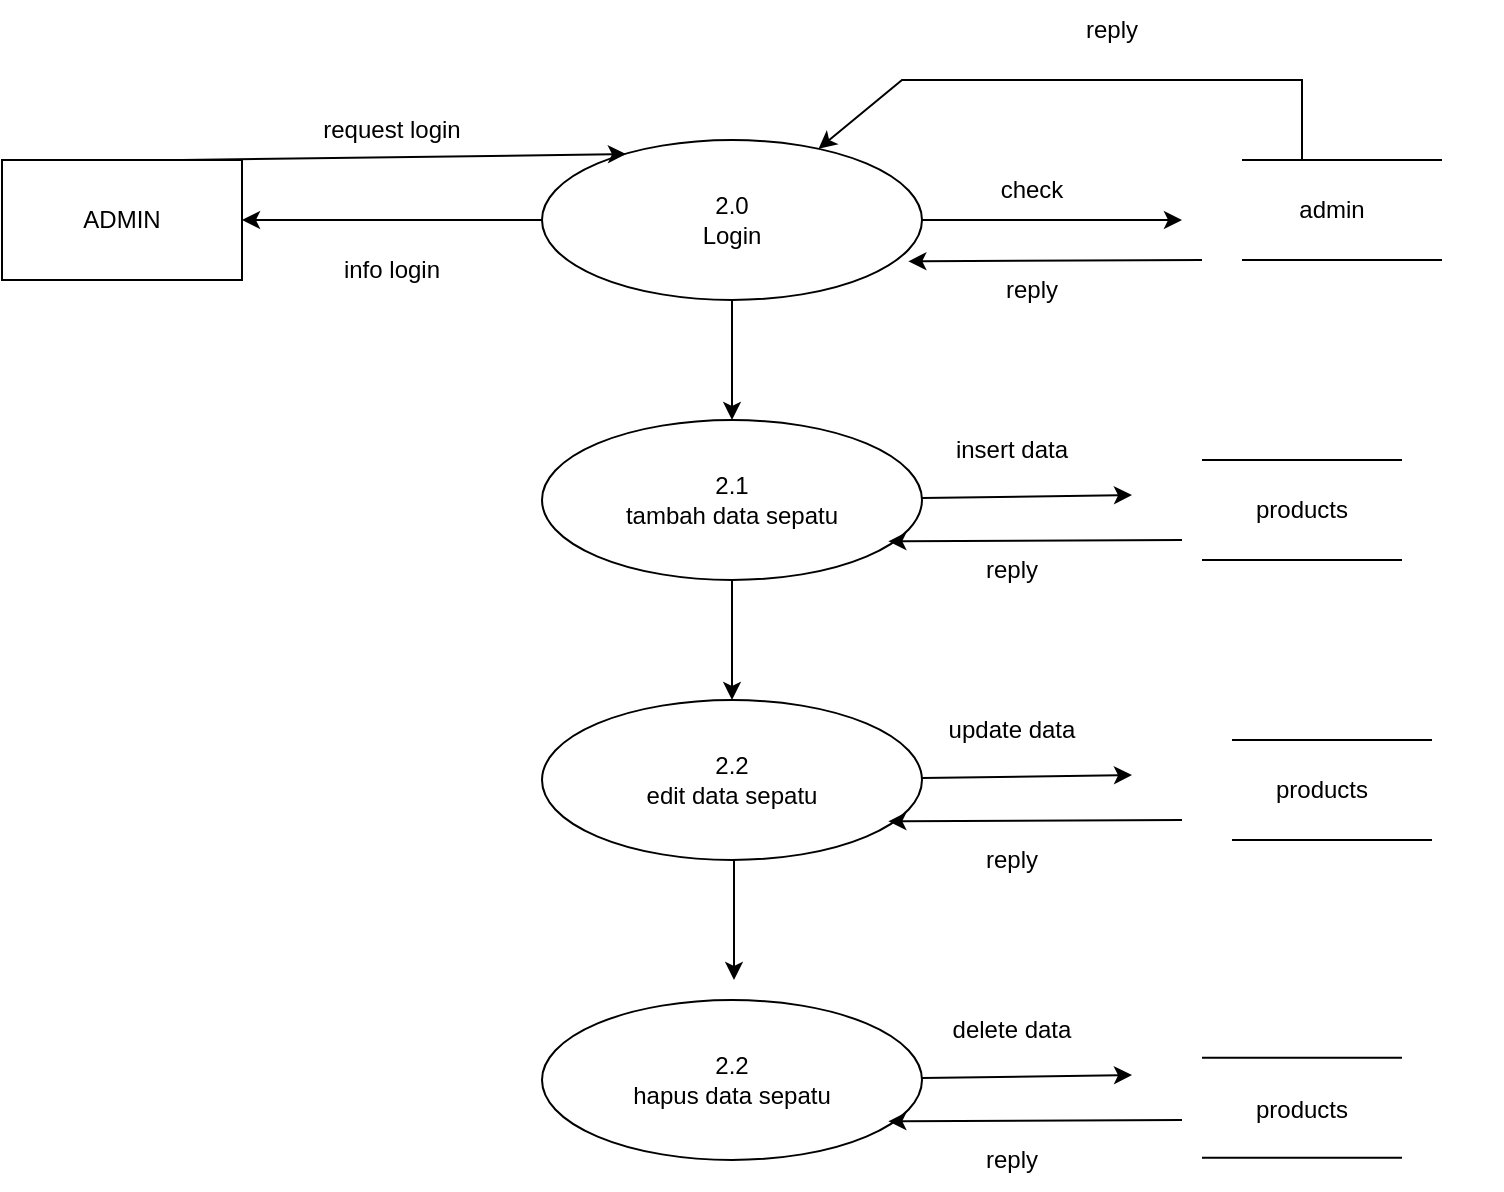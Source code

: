 <mxfile version="20.0.3" type="github">
  <diagram id="KJ87jfpzBBWs1cjpJGXJ" name="Page-1">
    <mxGraphModel dx="1021" dy="512" grid="1" gridSize="10" guides="1" tooltips="1" connect="1" arrows="1" fold="1" page="1" pageScale="1" pageWidth="850" pageHeight="1100" math="0" shadow="0">
      <root>
        <mxCell id="0" />
        <mxCell id="1" parent="0" />
        <mxCell id="3yrh_qhIR_IRZOxZDyMh-1" value="2.0&lt;br&gt;Login" style="ellipse;whiteSpace=wrap;html=1;" vertex="1" parent="1">
          <mxGeometry x="450" y="390" width="190" height="80" as="geometry" />
        </mxCell>
        <mxCell id="3yrh_qhIR_IRZOxZDyMh-2" value="ADMIN" style="rounded=0;whiteSpace=wrap;html=1;" vertex="1" parent="1">
          <mxGeometry x="180" y="400" width="120" height="60" as="geometry" />
        </mxCell>
        <mxCell id="3yrh_qhIR_IRZOxZDyMh-3" value="" style="endArrow=classic;html=1;rounded=0;exitX=0.75;exitY=0;exitDx=0;exitDy=0;entryX=0.221;entryY=0.088;entryDx=0;entryDy=0;entryPerimeter=0;" edge="1" parent="1" source="3yrh_qhIR_IRZOxZDyMh-2" target="3yrh_qhIR_IRZOxZDyMh-1">
          <mxGeometry width="50" height="50" relative="1" as="geometry">
            <mxPoint x="530" y="470" as="sourcePoint" />
            <mxPoint x="580" y="420" as="targetPoint" />
          </mxGeometry>
        </mxCell>
        <mxCell id="3yrh_qhIR_IRZOxZDyMh-4" value="request login" style="text;html=1;strokeColor=none;fillColor=none;align=center;verticalAlign=middle;whiteSpace=wrap;rounded=0;" vertex="1" parent="1">
          <mxGeometry x="290" y="370" width="170" height="30" as="geometry" />
        </mxCell>
        <mxCell id="3yrh_qhIR_IRZOxZDyMh-5" value="" style="endArrow=classic;html=1;rounded=0;" edge="1" parent="1" source="3yrh_qhIR_IRZOxZDyMh-1">
          <mxGeometry width="50" height="50" relative="1" as="geometry">
            <mxPoint x="570" y="440" as="sourcePoint" />
            <mxPoint x="770" y="430" as="targetPoint" />
          </mxGeometry>
        </mxCell>
        <mxCell id="3yrh_qhIR_IRZOxZDyMh-6" value="check" style="text;html=1;strokeColor=none;fillColor=none;align=center;verticalAlign=middle;whiteSpace=wrap;rounded=0;" vertex="1" parent="1">
          <mxGeometry x="610" y="400" width="170" height="30" as="geometry" />
        </mxCell>
        <mxCell id="3yrh_qhIR_IRZOxZDyMh-7" value="" style="endArrow=classic;html=1;rounded=0;exitX=0.5;exitY=0;exitDx=0;exitDy=0;" edge="1" parent="1" target="3yrh_qhIR_IRZOxZDyMh-1">
          <mxGeometry width="50" height="50" relative="1" as="geometry">
            <mxPoint x="830" y="400" as="sourcePoint" />
            <mxPoint x="580" y="430" as="targetPoint" />
            <Array as="points">
              <mxPoint x="830" y="360" />
              <mxPoint x="630" y="360" />
            </Array>
          </mxGeometry>
        </mxCell>
        <mxCell id="3yrh_qhIR_IRZOxZDyMh-8" value="reply" style="text;html=1;strokeColor=none;fillColor=none;align=center;verticalAlign=middle;whiteSpace=wrap;rounded=0;" vertex="1" parent="1">
          <mxGeometry x="650" y="320" width="170" height="30" as="geometry" />
        </mxCell>
        <mxCell id="3yrh_qhIR_IRZOxZDyMh-9" value="" style="endArrow=classic;html=1;rounded=0;" edge="1" parent="1" source="3yrh_qhIR_IRZOxZDyMh-1" target="3yrh_qhIR_IRZOxZDyMh-2">
          <mxGeometry width="50" height="50" relative="1" as="geometry">
            <mxPoint x="530" y="480" as="sourcePoint" />
            <mxPoint x="580" y="430" as="targetPoint" />
          </mxGeometry>
        </mxCell>
        <mxCell id="3yrh_qhIR_IRZOxZDyMh-10" value="info login" style="text;html=1;strokeColor=none;fillColor=none;align=center;verticalAlign=middle;whiteSpace=wrap;rounded=0;" vertex="1" parent="1">
          <mxGeometry x="290" y="440" width="170" height="30" as="geometry" />
        </mxCell>
        <mxCell id="3yrh_qhIR_IRZOxZDyMh-11" value="2.1&lt;br&gt;tambah data sepatu" style="ellipse;whiteSpace=wrap;html=1;" vertex="1" parent="1">
          <mxGeometry x="450" y="530" width="190" height="80" as="geometry" />
        </mxCell>
        <mxCell id="3yrh_qhIR_IRZOxZDyMh-12" value="" style="endArrow=none;html=1;rounded=0;" edge="1" parent="1">
          <mxGeometry width="50" height="50" relative="1" as="geometry">
            <mxPoint x="800" y="400" as="sourcePoint" />
            <mxPoint x="900" y="400" as="targetPoint" />
          </mxGeometry>
        </mxCell>
        <mxCell id="3yrh_qhIR_IRZOxZDyMh-13" value="" style="endArrow=none;html=1;rounded=0;" edge="1" parent="1">
          <mxGeometry width="50" height="50" relative="1" as="geometry">
            <mxPoint x="800" y="450" as="sourcePoint" />
            <mxPoint x="900" y="450" as="targetPoint" />
          </mxGeometry>
        </mxCell>
        <mxCell id="3yrh_qhIR_IRZOxZDyMh-14" value="admin" style="text;html=1;strokeColor=none;fillColor=none;align=center;verticalAlign=middle;whiteSpace=wrap;rounded=0;" vertex="1" parent="1">
          <mxGeometry x="760" y="410" width="170" height="30" as="geometry" />
        </mxCell>
        <mxCell id="3yrh_qhIR_IRZOxZDyMh-15" value="" style="endArrow=none;html=1;rounded=0;" edge="1" parent="1">
          <mxGeometry width="50" height="50" relative="1" as="geometry">
            <mxPoint x="780" y="550" as="sourcePoint" />
            <mxPoint x="880" y="550" as="targetPoint" />
          </mxGeometry>
        </mxCell>
        <mxCell id="3yrh_qhIR_IRZOxZDyMh-16" value="" style="endArrow=none;html=1;rounded=0;" edge="1" parent="1">
          <mxGeometry width="50" height="50" relative="1" as="geometry">
            <mxPoint x="780" y="600" as="sourcePoint" />
            <mxPoint x="880" y="600" as="targetPoint" />
          </mxGeometry>
        </mxCell>
        <mxCell id="3yrh_qhIR_IRZOxZDyMh-17" value="products" style="text;html=1;strokeColor=none;fillColor=none;align=center;verticalAlign=middle;whiteSpace=wrap;rounded=0;" vertex="1" parent="1">
          <mxGeometry x="745" y="560" width="170" height="30" as="geometry" />
        </mxCell>
        <mxCell id="3yrh_qhIR_IRZOxZDyMh-18" value="insert data" style="text;html=1;strokeColor=none;fillColor=none;align=center;verticalAlign=middle;whiteSpace=wrap;rounded=0;" vertex="1" parent="1">
          <mxGeometry x="600" y="530" width="170" height="30" as="geometry" />
        </mxCell>
        <mxCell id="3yrh_qhIR_IRZOxZDyMh-19" value="" style="endArrow=classic;html=1;rounded=0;entryX=0;entryY=0.25;entryDx=0;entryDy=0;" edge="1" parent="1" source="3yrh_qhIR_IRZOxZDyMh-11" target="3yrh_qhIR_IRZOxZDyMh-17">
          <mxGeometry width="50" height="50" relative="1" as="geometry">
            <mxPoint x="580" y="470" as="sourcePoint" />
            <mxPoint x="630" y="420" as="targetPoint" />
          </mxGeometry>
        </mxCell>
        <mxCell id="3yrh_qhIR_IRZOxZDyMh-20" value="" style="endArrow=classic;html=1;rounded=0;entryX=0.964;entryY=0.758;entryDx=0;entryDy=0;entryPerimeter=0;" edge="1" parent="1" target="3yrh_qhIR_IRZOxZDyMh-1">
          <mxGeometry width="50" height="50" relative="1" as="geometry">
            <mxPoint x="780" y="450" as="sourcePoint" />
            <mxPoint x="630" y="490" as="targetPoint" />
          </mxGeometry>
        </mxCell>
        <mxCell id="3yrh_qhIR_IRZOxZDyMh-21" value="reply" style="text;html=1;strokeColor=none;fillColor=none;align=center;verticalAlign=middle;whiteSpace=wrap;rounded=0;" vertex="1" parent="1">
          <mxGeometry x="610" y="450" width="170" height="30" as="geometry" />
        </mxCell>
        <mxCell id="3yrh_qhIR_IRZOxZDyMh-22" value="2.2&lt;br&gt;edit data sepatu" style="ellipse;whiteSpace=wrap;html=1;" vertex="1" parent="1">
          <mxGeometry x="450" y="670" width="190" height="80" as="geometry" />
        </mxCell>
        <mxCell id="3yrh_qhIR_IRZOxZDyMh-23" value="" style="endArrow=classic;html=1;rounded=0;" edge="1" parent="1" source="3yrh_qhIR_IRZOxZDyMh-1" target="3yrh_qhIR_IRZOxZDyMh-11">
          <mxGeometry width="50" height="50" relative="1" as="geometry">
            <mxPoint x="550" y="590" as="sourcePoint" />
            <mxPoint x="600" y="540" as="targetPoint" />
          </mxGeometry>
        </mxCell>
        <mxCell id="3yrh_qhIR_IRZOxZDyMh-24" value="" style="endArrow=classic;html=1;rounded=0;" edge="1" parent="1" source="3yrh_qhIR_IRZOxZDyMh-11" target="3yrh_qhIR_IRZOxZDyMh-22">
          <mxGeometry width="50" height="50" relative="1" as="geometry">
            <mxPoint x="555" y="480" as="sourcePoint" />
            <mxPoint x="555" y="540" as="targetPoint" />
          </mxGeometry>
        </mxCell>
        <mxCell id="3yrh_qhIR_IRZOxZDyMh-25" value="" style="endArrow=classic;html=1;rounded=0;entryX=0.964;entryY=0.758;entryDx=0;entryDy=0;entryPerimeter=0;" edge="1" parent="1">
          <mxGeometry width="50" height="50" relative="1" as="geometry">
            <mxPoint x="770" y="590" as="sourcePoint" />
            <mxPoint x="623.16" y="590.64" as="targetPoint" />
          </mxGeometry>
        </mxCell>
        <mxCell id="3yrh_qhIR_IRZOxZDyMh-26" value="reply" style="text;html=1;strokeColor=none;fillColor=none;align=center;verticalAlign=middle;whiteSpace=wrap;rounded=0;" vertex="1" parent="1">
          <mxGeometry x="600" y="590" width="170" height="30" as="geometry" />
        </mxCell>
        <mxCell id="3yrh_qhIR_IRZOxZDyMh-30" value="update data" style="text;html=1;strokeColor=none;fillColor=none;align=center;verticalAlign=middle;whiteSpace=wrap;rounded=0;" vertex="1" parent="1">
          <mxGeometry x="600" y="670" width="170" height="30" as="geometry" />
        </mxCell>
        <mxCell id="3yrh_qhIR_IRZOxZDyMh-31" value="" style="endArrow=classic;html=1;rounded=0;entryX=0;entryY=0.25;entryDx=0;entryDy=0;" edge="1" parent="1">
          <mxGeometry width="50" height="50" relative="1" as="geometry">
            <mxPoint x="639.97" y="709.0" as="sourcePoint" />
            <mxPoint x="745" y="707.5" as="targetPoint" />
          </mxGeometry>
        </mxCell>
        <mxCell id="3yrh_qhIR_IRZOxZDyMh-32" value="" style="endArrow=classic;html=1;rounded=0;entryX=0.964;entryY=0.758;entryDx=0;entryDy=0;entryPerimeter=0;" edge="1" parent="1">
          <mxGeometry width="50" height="50" relative="1" as="geometry">
            <mxPoint x="770" y="730" as="sourcePoint" />
            <mxPoint x="623.16" y="730.64" as="targetPoint" />
          </mxGeometry>
        </mxCell>
        <mxCell id="3yrh_qhIR_IRZOxZDyMh-33" value="reply" style="text;html=1;strokeColor=none;fillColor=none;align=center;verticalAlign=middle;whiteSpace=wrap;rounded=0;" vertex="1" parent="1">
          <mxGeometry x="600" y="735" width="170" height="30" as="geometry" />
        </mxCell>
        <mxCell id="3yrh_qhIR_IRZOxZDyMh-35" value="2.2&lt;br&gt;hapus data sepatu" style="ellipse;whiteSpace=wrap;html=1;" vertex="1" parent="1">
          <mxGeometry x="450" y="820" width="190" height="80" as="geometry" />
        </mxCell>
        <mxCell id="3yrh_qhIR_IRZOxZDyMh-38" value="" style="endArrow=none;html=1;rounded=0;" edge="1" parent="1">
          <mxGeometry width="50" height="50" relative="1" as="geometry">
            <mxPoint x="795" y="690.0" as="sourcePoint" />
            <mxPoint x="895" y="690.0" as="targetPoint" />
          </mxGeometry>
        </mxCell>
        <mxCell id="3yrh_qhIR_IRZOxZDyMh-39" value="" style="endArrow=none;html=1;rounded=0;" edge="1" parent="1">
          <mxGeometry width="50" height="50" relative="1" as="geometry">
            <mxPoint x="795" y="740.0" as="sourcePoint" />
            <mxPoint x="895" y="740.0" as="targetPoint" />
          </mxGeometry>
        </mxCell>
        <mxCell id="3yrh_qhIR_IRZOxZDyMh-40" value="" style="endArrow=none;html=1;rounded=0;" edge="1" parent="1">
          <mxGeometry width="50" height="50" relative="1" as="geometry">
            <mxPoint x="780" y="848.82" as="sourcePoint" />
            <mxPoint x="880" y="848.82" as="targetPoint" />
          </mxGeometry>
        </mxCell>
        <mxCell id="3yrh_qhIR_IRZOxZDyMh-41" value="" style="endArrow=none;html=1;rounded=0;" edge="1" parent="1">
          <mxGeometry width="50" height="50" relative="1" as="geometry">
            <mxPoint x="780" y="898.82" as="sourcePoint" />
            <mxPoint x="880" y="898.82" as="targetPoint" />
          </mxGeometry>
        </mxCell>
        <mxCell id="3yrh_qhIR_IRZOxZDyMh-42" value="delete data" style="text;html=1;strokeColor=none;fillColor=none;align=center;verticalAlign=middle;whiteSpace=wrap;rounded=0;" vertex="1" parent="1">
          <mxGeometry x="600" y="820" width="170" height="30" as="geometry" />
        </mxCell>
        <mxCell id="3yrh_qhIR_IRZOxZDyMh-43" value="" style="endArrow=classic;html=1;rounded=0;entryX=0;entryY=0.25;entryDx=0;entryDy=0;" edge="1" parent="1">
          <mxGeometry width="50" height="50" relative="1" as="geometry">
            <mxPoint x="639.97" y="859.0" as="sourcePoint" />
            <mxPoint x="745" y="857.5" as="targetPoint" />
          </mxGeometry>
        </mxCell>
        <mxCell id="3yrh_qhIR_IRZOxZDyMh-44" value="" style="endArrow=classic;html=1;rounded=0;entryX=0.964;entryY=0.758;entryDx=0;entryDy=0;entryPerimeter=0;" edge="1" parent="1">
          <mxGeometry width="50" height="50" relative="1" as="geometry">
            <mxPoint x="770" y="880" as="sourcePoint" />
            <mxPoint x="623.16" y="880.64" as="targetPoint" />
          </mxGeometry>
        </mxCell>
        <mxCell id="3yrh_qhIR_IRZOxZDyMh-45" value="reply" style="text;html=1;strokeColor=none;fillColor=none;align=center;verticalAlign=middle;whiteSpace=wrap;rounded=0;" vertex="1" parent="1">
          <mxGeometry x="600" y="885" width="170" height="30" as="geometry" />
        </mxCell>
        <mxCell id="3yrh_qhIR_IRZOxZDyMh-46" value="products" style="text;html=1;strokeColor=none;fillColor=none;align=center;verticalAlign=middle;whiteSpace=wrap;rounded=0;" vertex="1" parent="1">
          <mxGeometry x="745" y="860" width="170" height="30" as="geometry" />
        </mxCell>
        <mxCell id="3yrh_qhIR_IRZOxZDyMh-47" value="products" style="text;html=1;strokeColor=none;fillColor=none;align=center;verticalAlign=middle;whiteSpace=wrap;rounded=0;" vertex="1" parent="1">
          <mxGeometry x="755" y="700" width="170" height="30" as="geometry" />
        </mxCell>
        <mxCell id="3yrh_qhIR_IRZOxZDyMh-49" value="" style="endArrow=classic;html=1;rounded=0;" edge="1" parent="1">
          <mxGeometry width="50" height="50" relative="1" as="geometry">
            <mxPoint x="546" y="750" as="sourcePoint" />
            <mxPoint x="546" y="810.0" as="targetPoint" />
          </mxGeometry>
        </mxCell>
      </root>
    </mxGraphModel>
  </diagram>
</mxfile>
